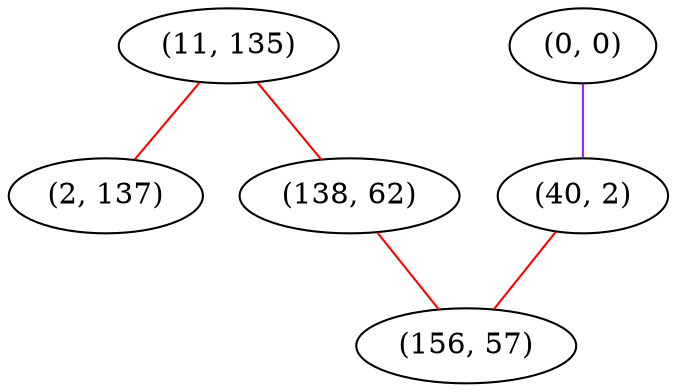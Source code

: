 graph "" {
"(11, 135)";
"(0, 0)";
"(40, 2)";
"(2, 137)";
"(138, 62)";
"(156, 57)";
"(11, 135)" -- "(138, 62)"  [color=red, key=0, weight=1];
"(11, 135)" -- "(2, 137)"  [color=red, key=0, weight=1];
"(0, 0)" -- "(40, 2)"  [color=purple, key=0, weight=4];
"(40, 2)" -- "(156, 57)"  [color=red, key=0, weight=1];
"(138, 62)" -- "(156, 57)"  [color=red, key=0, weight=1];
}
